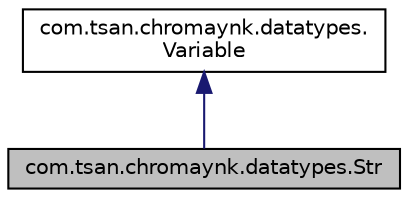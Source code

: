 digraph "com.tsan.chromaynk.datatypes.Str"
{
 // LATEX_PDF_SIZE
  edge [fontname="Helvetica",fontsize="10",labelfontname="Helvetica",labelfontsize="10"];
  node [fontname="Helvetica",fontsize="10",shape=record];
  Node1 [label="com.tsan.chromaynk.datatypes.Str",height=0.2,width=0.4,color="black", fillcolor="grey75", style="filled", fontcolor="black",tooltip=" "];
  Node2 -> Node1 [dir="back",color="midnightblue",fontsize="10",style="solid",fontname="Helvetica"];
  Node2 [label="com.tsan.chromaynk.datatypes.\lVariable",height=0.2,width=0.4,color="black", fillcolor="white", style="filled",URL="$classcom_1_1tsan_1_1chromaynk_1_1datatypes_1_1Variable.html",tooltip=" "];
}
